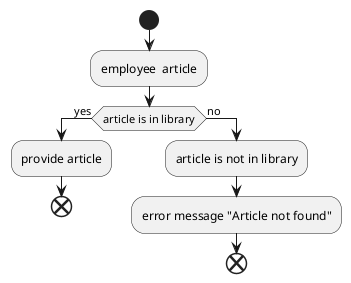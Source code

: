 @startuml

start
:employee  article;
if (article is in library) then (yes)
    :provide article;
    end;
else (no)
    :article is not in library;
    :error message "Article not found";
    end

@enduml